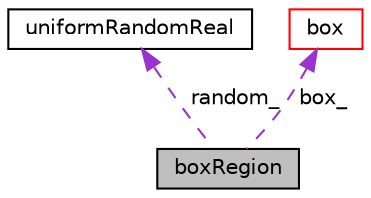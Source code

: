 digraph "boxRegion"
{
 // LATEX_PDF_SIZE
  edge [fontname="Helvetica",fontsize="10",labelfontname="Helvetica",labelfontsize="10"];
  node [fontname="Helvetica",fontsize="10",shape=record];
  Node1 [label="boxRegion",height=0.2,width=0.4,color="black", fillcolor="grey75", style="filled", fontcolor="black",tooltip=" "];
  Node2 -> Node1 [dir="back",color="darkorchid3",fontsize="10",style="dashed",label=" random_" ,fontname="Helvetica"];
  Node2 [label="uniformRandomReal",height=0.2,width=0.4,color="black", fillcolor="white", style="filled",URL="$classpFlow_1_1uniformRandomReal.html",tooltip=" "];
  Node3 -> Node1 [dir="back",color="darkorchid3",fontsize="10",style="dashed",label=" box_" ,fontname="Helvetica"];
  Node3 [label="box",height=0.2,width=0.4,color="red", fillcolor="white", style="filled",URL="$classpFlow_1_1box.html",tooltip=" "];
}
